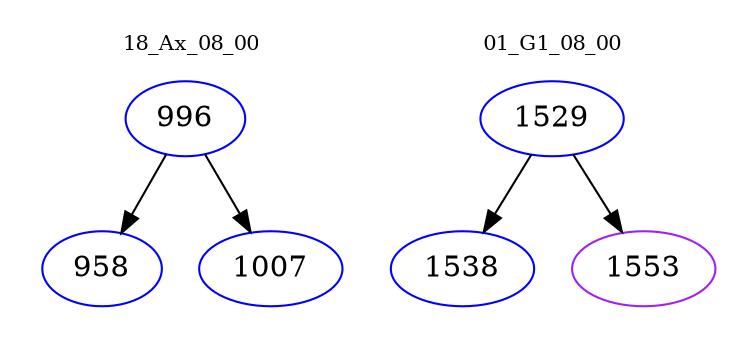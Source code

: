 digraph{
subgraph cluster_0 {
color = white
label = "18_Ax_08_00";
fontsize=10;
T0_996 [label="996", color="blue"]
T0_996 -> T0_958 [color="black"]
T0_958 [label="958", color="blue"]
T0_996 -> T0_1007 [color="black"]
T0_1007 [label="1007", color="blue"]
}
subgraph cluster_1 {
color = white
label = "01_G1_08_00";
fontsize=10;
T1_1529 [label="1529", color="blue"]
T1_1529 -> T1_1538 [color="black"]
T1_1538 [label="1538", color="blue"]
T1_1529 -> T1_1553 [color="black"]
T1_1553 [label="1553", color="purple"]
}
}
